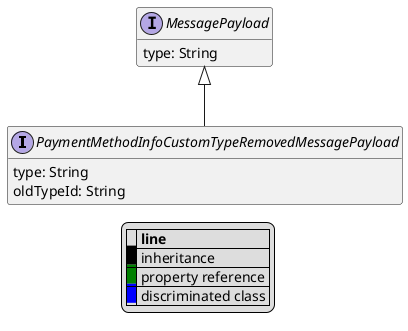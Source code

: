 @startuml

hide empty fields
hide empty methods
legend
|= |= line |
|<back:black>   </back>| inheritance |
|<back:green>   </back>| property reference |
|<back:blue>   </back>| discriminated class |
endlegend
interface PaymentMethodInfoCustomTypeRemovedMessagePayload [[PaymentMethodInfoCustomTypeRemovedMessagePayload.svg]] extends MessagePayload {
    type: String
    oldTypeId: String
}
interface MessagePayload [[MessagePayload.svg]]  {
    type: String
}





@enduml
